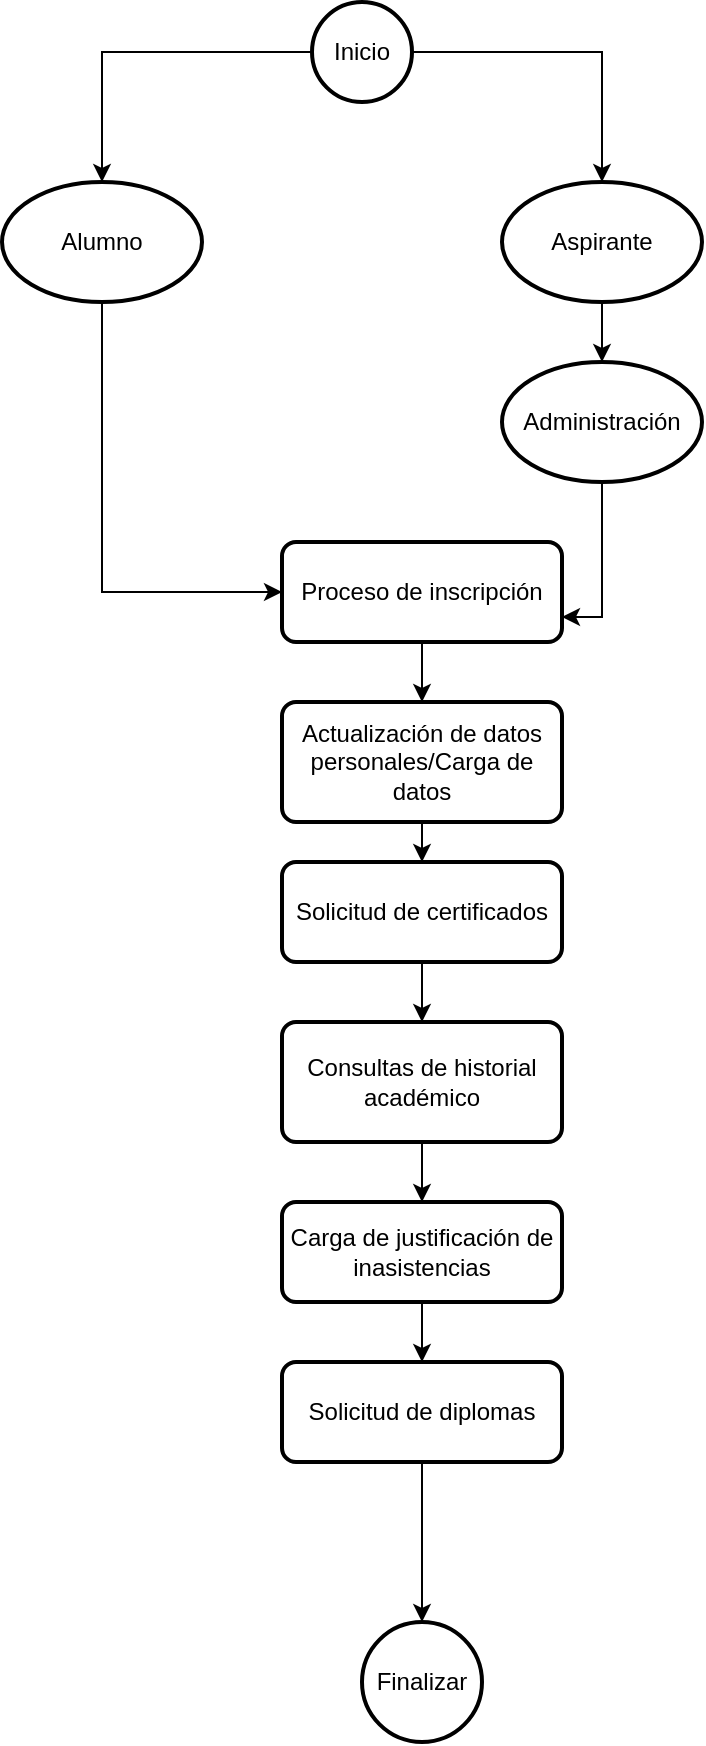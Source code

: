 <mxfile version="23.1.8" type="github">
  <diagram id="C5RBs43oDa-KdzZeNtuy" name="Page-1">
    <mxGraphModel dx="880" dy="1603" grid="1" gridSize="10" guides="1" tooltips="1" connect="1" arrows="1" fold="1" page="1" pageScale="1" pageWidth="827" pageHeight="1169" math="0" shadow="0">
      <root>
        <mxCell id="WIyWlLk6GJQsqaUBKTNV-0" />
        <mxCell id="WIyWlLk6GJQsqaUBKTNV-1" parent="WIyWlLk6GJQsqaUBKTNV-0" />
        <mxCell id="TALQXuZMkDQJeX5zNDAR-22" style="edgeStyle=orthogonalEdgeStyle;rounded=0;orthogonalLoop=1;jettySize=auto;html=1;entryX=0;entryY=0.5;entryDx=0;entryDy=0;exitX=0.5;exitY=1;exitDx=0;exitDy=0;exitPerimeter=0;" edge="1" parent="WIyWlLk6GJQsqaUBKTNV-1" source="TALQXuZMkDQJeX5zNDAR-1" target="TALQXuZMkDQJeX5zNDAR-4">
          <mxGeometry relative="1" as="geometry" />
        </mxCell>
        <mxCell id="TALQXuZMkDQJeX5zNDAR-1" value="Alumno" style="strokeWidth=2;html=1;shape=mxgraph.flowchart.start_1;whiteSpace=wrap;" vertex="1" parent="WIyWlLk6GJQsqaUBKTNV-1">
          <mxGeometry x="180" y="30" width="100" height="60" as="geometry" />
        </mxCell>
        <mxCell id="TALQXuZMkDQJeX5zNDAR-18" style="edgeStyle=orthogonalEdgeStyle;rounded=0;orthogonalLoop=1;jettySize=auto;html=1;entryX=0.5;entryY=0;entryDx=0;entryDy=0;" edge="1" parent="WIyWlLk6GJQsqaUBKTNV-1" source="TALQXuZMkDQJeX5zNDAR-4" target="TALQXuZMkDQJeX5zNDAR-9">
          <mxGeometry relative="1" as="geometry" />
        </mxCell>
        <mxCell id="TALQXuZMkDQJeX5zNDAR-4" value="Proceso de inscripción" style="rounded=1;whiteSpace=wrap;html=1;absoluteArcSize=1;arcSize=14;strokeWidth=2;" vertex="1" parent="WIyWlLk6GJQsqaUBKTNV-1">
          <mxGeometry x="320" y="210" width="140" height="50" as="geometry" />
        </mxCell>
        <mxCell id="TALQXuZMkDQJeX5zNDAR-5" value="Aspirante" style="strokeWidth=2;html=1;shape=mxgraph.flowchart.start_1;whiteSpace=wrap;" vertex="1" parent="WIyWlLk6GJQsqaUBKTNV-1">
          <mxGeometry x="430" y="30" width="100" height="60" as="geometry" />
        </mxCell>
        <mxCell id="TALQXuZMkDQJeX5zNDAR-20" style="edgeStyle=orthogonalEdgeStyle;rounded=0;orthogonalLoop=1;jettySize=auto;html=1;" edge="1" parent="WIyWlLk6GJQsqaUBKTNV-1" source="TALQXuZMkDQJeX5zNDAR-6" target="TALQXuZMkDQJeX5zNDAR-1">
          <mxGeometry relative="1" as="geometry" />
        </mxCell>
        <mxCell id="TALQXuZMkDQJeX5zNDAR-6" value="Inicio" style="strokeWidth=2;html=1;shape=mxgraph.flowchart.start_2;whiteSpace=wrap;" vertex="1" parent="WIyWlLk6GJQsqaUBKTNV-1">
          <mxGeometry x="335" y="-60" width="50" height="50" as="geometry" />
        </mxCell>
        <mxCell id="TALQXuZMkDQJeX5zNDAR-7" value="Finalizar" style="strokeWidth=2;html=1;shape=mxgraph.flowchart.start_2;whiteSpace=wrap;" vertex="1" parent="WIyWlLk6GJQsqaUBKTNV-1">
          <mxGeometry x="360" y="750" width="60" height="60" as="geometry" />
        </mxCell>
        <mxCell id="TALQXuZMkDQJeX5zNDAR-24" style="edgeStyle=orthogonalEdgeStyle;rounded=0;orthogonalLoop=1;jettySize=auto;html=1;entryX=1;entryY=0.75;entryDx=0;entryDy=0;" edge="1" parent="WIyWlLk6GJQsqaUBKTNV-1" source="TALQXuZMkDQJeX5zNDAR-8" target="TALQXuZMkDQJeX5zNDAR-4">
          <mxGeometry relative="1" as="geometry" />
        </mxCell>
        <mxCell id="TALQXuZMkDQJeX5zNDAR-8" value="Administración" style="strokeWidth=2;html=1;shape=mxgraph.flowchart.start_1;whiteSpace=wrap;" vertex="1" parent="WIyWlLk6GJQsqaUBKTNV-1">
          <mxGeometry x="430" y="120" width="100" height="60" as="geometry" />
        </mxCell>
        <mxCell id="TALQXuZMkDQJeX5zNDAR-19" style="edgeStyle=orthogonalEdgeStyle;rounded=0;orthogonalLoop=1;jettySize=auto;html=1;exitX=0.5;exitY=1;exitDx=0;exitDy=0;entryX=0.5;entryY=0;entryDx=0;entryDy=0;" edge="1" parent="WIyWlLk6GJQsqaUBKTNV-1" source="TALQXuZMkDQJeX5zNDAR-9" target="TALQXuZMkDQJeX5zNDAR-10">
          <mxGeometry relative="1" as="geometry" />
        </mxCell>
        <mxCell id="TALQXuZMkDQJeX5zNDAR-9" value="Actualización de datos personales/Carga de datos" style="rounded=1;whiteSpace=wrap;html=1;absoluteArcSize=1;arcSize=14;strokeWidth=2;" vertex="1" parent="WIyWlLk6GJQsqaUBKTNV-1">
          <mxGeometry x="320" y="290" width="140" height="60" as="geometry" />
        </mxCell>
        <mxCell id="TALQXuZMkDQJeX5zNDAR-17" style="edgeStyle=orthogonalEdgeStyle;rounded=0;orthogonalLoop=1;jettySize=auto;html=1;" edge="1" parent="WIyWlLk6GJQsqaUBKTNV-1" source="TALQXuZMkDQJeX5zNDAR-10" target="TALQXuZMkDQJeX5zNDAR-11">
          <mxGeometry relative="1" as="geometry" />
        </mxCell>
        <mxCell id="TALQXuZMkDQJeX5zNDAR-10" value="Solicitud de certificados" style="rounded=1;whiteSpace=wrap;html=1;absoluteArcSize=1;arcSize=14;strokeWidth=2;" vertex="1" parent="WIyWlLk6GJQsqaUBKTNV-1">
          <mxGeometry x="320" y="370" width="140" height="50" as="geometry" />
        </mxCell>
        <mxCell id="TALQXuZMkDQJeX5zNDAR-16" style="edgeStyle=orthogonalEdgeStyle;rounded=0;orthogonalLoop=1;jettySize=auto;html=1;" edge="1" parent="WIyWlLk6GJQsqaUBKTNV-1" source="TALQXuZMkDQJeX5zNDAR-11" target="TALQXuZMkDQJeX5zNDAR-12">
          <mxGeometry relative="1" as="geometry" />
        </mxCell>
        <mxCell id="TALQXuZMkDQJeX5zNDAR-11" value="Consultas de historial académico" style="rounded=1;whiteSpace=wrap;html=1;absoluteArcSize=1;arcSize=14;strokeWidth=2;" vertex="1" parent="WIyWlLk6GJQsqaUBKTNV-1">
          <mxGeometry x="320" y="450" width="140" height="60" as="geometry" />
        </mxCell>
        <mxCell id="TALQXuZMkDQJeX5zNDAR-15" style="edgeStyle=orthogonalEdgeStyle;rounded=0;orthogonalLoop=1;jettySize=auto;html=1;entryX=0.5;entryY=0;entryDx=0;entryDy=0;" edge="1" parent="WIyWlLk6GJQsqaUBKTNV-1" source="TALQXuZMkDQJeX5zNDAR-12" target="TALQXuZMkDQJeX5zNDAR-13">
          <mxGeometry relative="1" as="geometry" />
        </mxCell>
        <mxCell id="TALQXuZMkDQJeX5zNDAR-12" value="Carga de justificación de inasistencias" style="rounded=1;whiteSpace=wrap;html=1;absoluteArcSize=1;arcSize=14;strokeWidth=2;" vertex="1" parent="WIyWlLk6GJQsqaUBKTNV-1">
          <mxGeometry x="320" y="540" width="140" height="50" as="geometry" />
        </mxCell>
        <mxCell id="TALQXuZMkDQJeX5zNDAR-14" style="edgeStyle=orthogonalEdgeStyle;rounded=0;orthogonalLoop=1;jettySize=auto;html=1;" edge="1" parent="WIyWlLk6GJQsqaUBKTNV-1" source="TALQXuZMkDQJeX5zNDAR-13" target="TALQXuZMkDQJeX5zNDAR-7">
          <mxGeometry relative="1" as="geometry" />
        </mxCell>
        <mxCell id="TALQXuZMkDQJeX5zNDAR-13" value="Solicitud de diplomas" style="rounded=1;whiteSpace=wrap;html=1;absoluteArcSize=1;arcSize=14;strokeWidth=2;" vertex="1" parent="WIyWlLk6GJQsqaUBKTNV-1">
          <mxGeometry x="320" y="620" width="140" height="50" as="geometry" />
        </mxCell>
        <mxCell id="TALQXuZMkDQJeX5zNDAR-21" style="edgeStyle=orthogonalEdgeStyle;rounded=0;orthogonalLoop=1;jettySize=auto;html=1;entryX=0.5;entryY=0;entryDx=0;entryDy=0;entryPerimeter=0;" edge="1" parent="WIyWlLk6GJQsqaUBKTNV-1" source="TALQXuZMkDQJeX5zNDAR-6" target="TALQXuZMkDQJeX5zNDAR-5">
          <mxGeometry relative="1" as="geometry" />
        </mxCell>
        <mxCell id="TALQXuZMkDQJeX5zNDAR-23" style="edgeStyle=orthogonalEdgeStyle;rounded=0;orthogonalLoop=1;jettySize=auto;html=1;entryX=0.5;entryY=0;entryDx=0;entryDy=0;entryPerimeter=0;" edge="1" parent="WIyWlLk6GJQsqaUBKTNV-1" source="TALQXuZMkDQJeX5zNDAR-5" target="TALQXuZMkDQJeX5zNDAR-8">
          <mxGeometry relative="1" as="geometry" />
        </mxCell>
      </root>
    </mxGraphModel>
  </diagram>
</mxfile>
